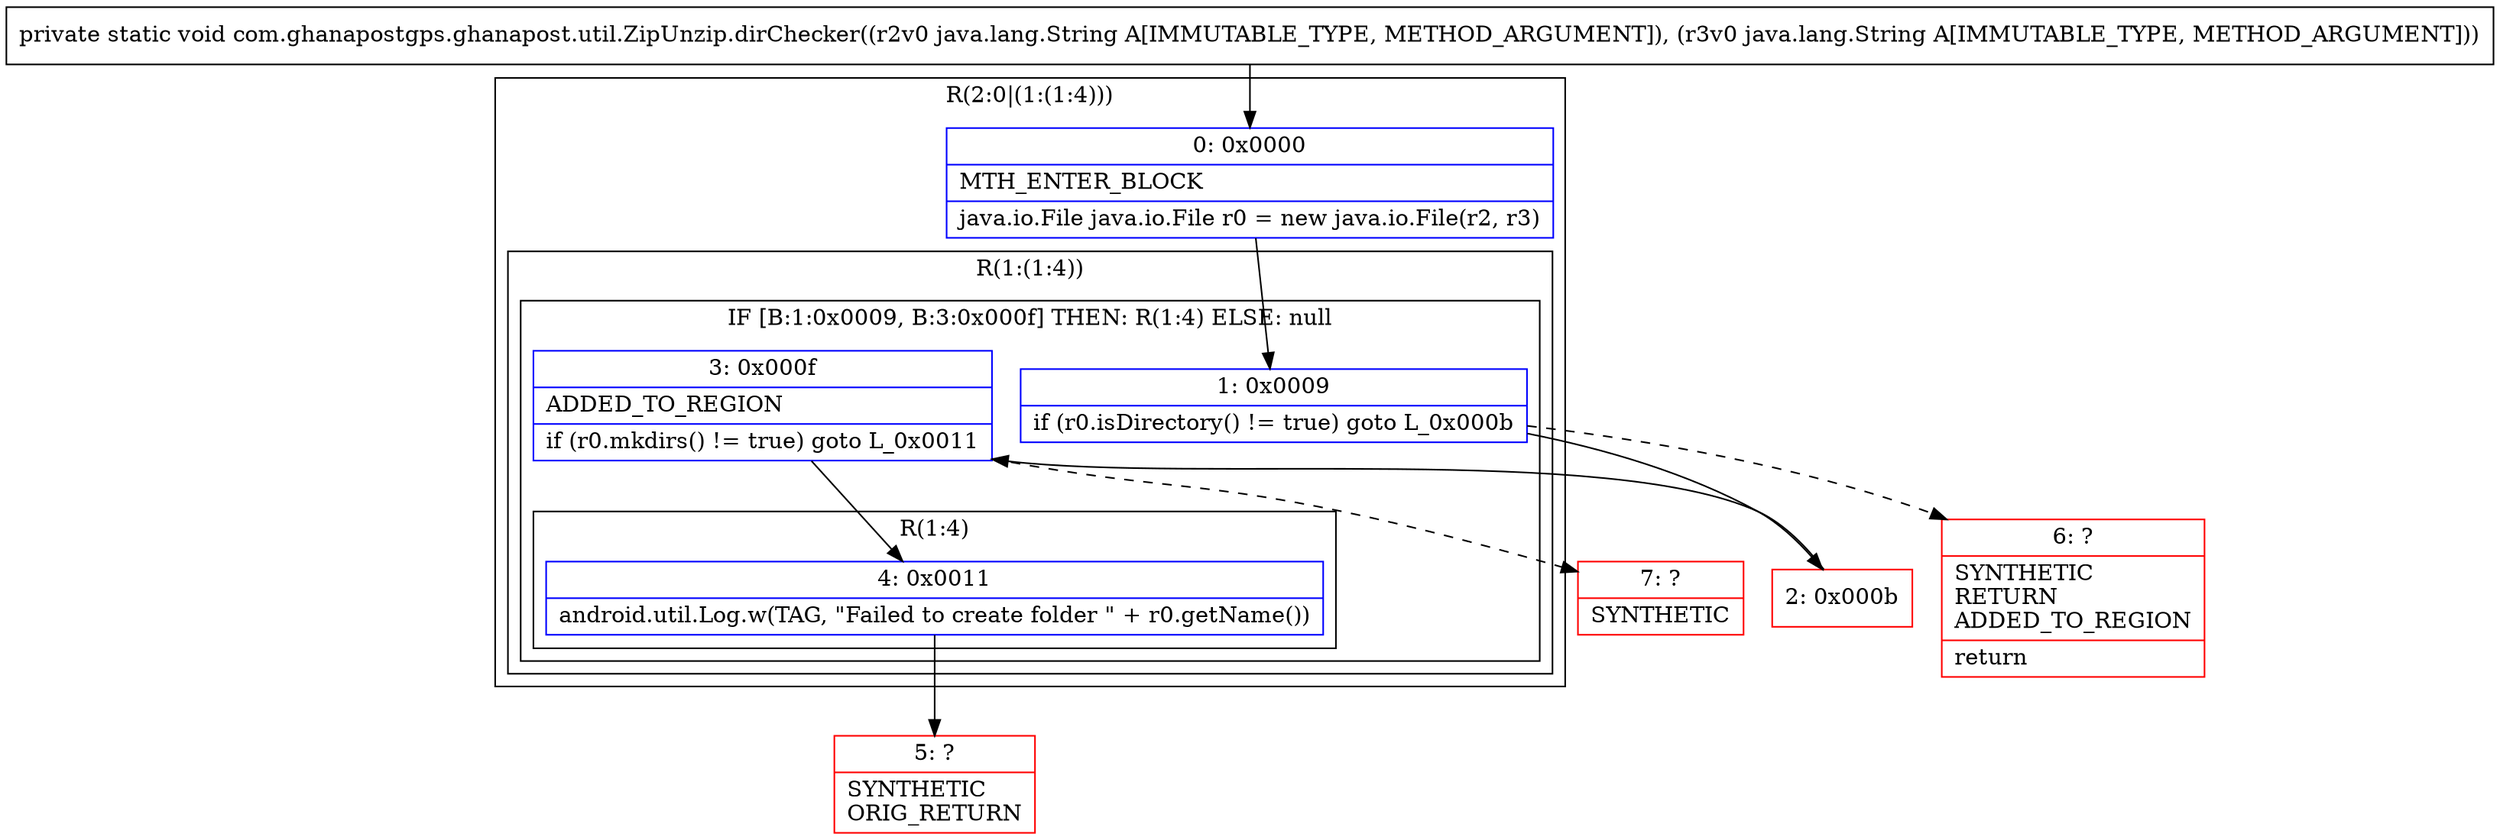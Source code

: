 digraph "CFG forcom.ghanapostgps.ghanapost.util.ZipUnzip.dirChecker(Ljava\/lang\/String;Ljava\/lang\/String;)V" {
subgraph cluster_Region_666570017 {
label = "R(2:0|(1:(1:4)))";
node [shape=record,color=blue];
Node_0 [shape=record,label="{0\:\ 0x0000|MTH_ENTER_BLOCK\l|java.io.File java.io.File r0 = new java.io.File(r2, r3)\l}"];
subgraph cluster_Region_1150372303 {
label = "R(1:(1:4))";
node [shape=record,color=blue];
subgraph cluster_IfRegion_289121024 {
label = "IF [B:1:0x0009, B:3:0x000f] THEN: R(1:4) ELSE: null";
node [shape=record,color=blue];
Node_1 [shape=record,label="{1\:\ 0x0009|if (r0.isDirectory() != true) goto L_0x000b\l}"];
Node_3 [shape=record,label="{3\:\ 0x000f|ADDED_TO_REGION\l|if (r0.mkdirs() != true) goto L_0x0011\l}"];
subgraph cluster_Region_20132222 {
label = "R(1:4)";
node [shape=record,color=blue];
Node_4 [shape=record,label="{4\:\ 0x0011|android.util.Log.w(TAG, \"Failed to create folder \" + r0.getName())\l}"];
}
}
}
}
Node_2 [shape=record,color=red,label="{2\:\ 0x000b}"];
Node_5 [shape=record,color=red,label="{5\:\ ?|SYNTHETIC\lORIG_RETURN\l}"];
Node_6 [shape=record,color=red,label="{6\:\ ?|SYNTHETIC\lRETURN\lADDED_TO_REGION\l|return\l}"];
Node_7 [shape=record,color=red,label="{7\:\ ?|SYNTHETIC\l}"];
MethodNode[shape=record,label="{private static void com.ghanapostgps.ghanapost.util.ZipUnzip.dirChecker((r2v0 java.lang.String A[IMMUTABLE_TYPE, METHOD_ARGUMENT]), (r3v0 java.lang.String A[IMMUTABLE_TYPE, METHOD_ARGUMENT])) }"];
MethodNode -> Node_0;
Node_0 -> Node_1;
Node_1 -> Node_2;
Node_1 -> Node_6[style=dashed];
Node_3 -> Node_4;
Node_3 -> Node_7[style=dashed];
Node_4 -> Node_5;
Node_2 -> Node_3;
}

